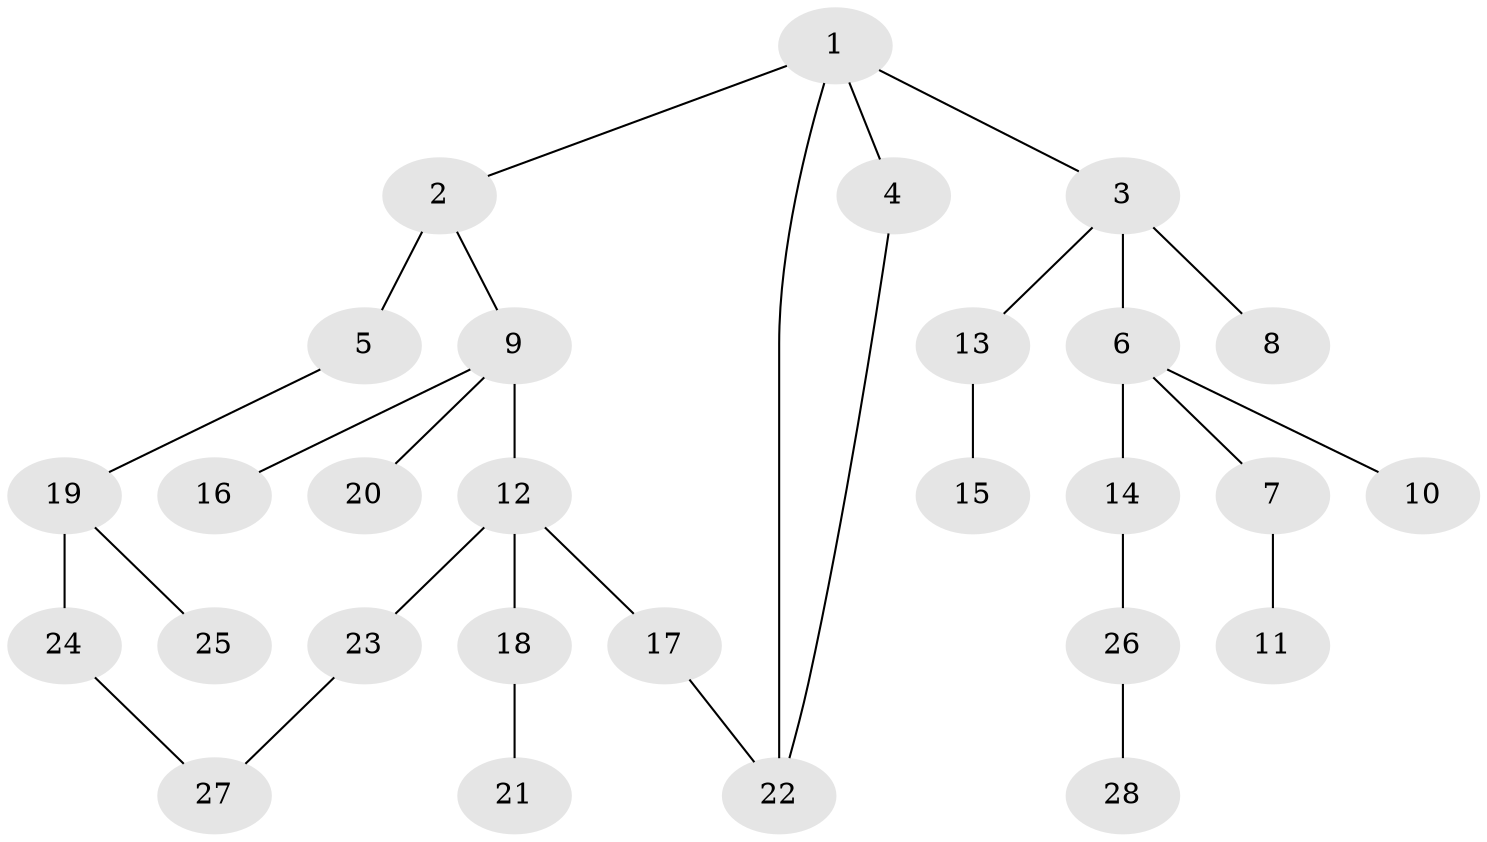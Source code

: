 // original degree distribution, {1: 0.45454545454545453, 5: 0.03636363636363636, 3: 0.14545454545454545, 4: 0.05454545454545454, 2: 0.2727272727272727, 6: 0.01818181818181818, 7: 0.01818181818181818}
// Generated by graph-tools (version 1.1) at 2025/34/03/09/25 02:34:23]
// undirected, 28 vertices, 30 edges
graph export_dot {
graph [start="1"]
  node [color=gray90,style=filled];
  1;
  2;
  3;
  4;
  5;
  6;
  7;
  8;
  9;
  10;
  11;
  12;
  13;
  14;
  15;
  16;
  17;
  18;
  19;
  20;
  21;
  22;
  23;
  24;
  25;
  26;
  27;
  28;
  1 -- 2 [weight=1.0];
  1 -- 3 [weight=1.0];
  1 -- 4 [weight=1.0];
  1 -- 22 [weight=1.0];
  2 -- 5 [weight=2.0];
  2 -- 9 [weight=1.0];
  3 -- 6 [weight=2.0];
  3 -- 8 [weight=1.0];
  3 -- 13 [weight=1.0];
  4 -- 22 [weight=1.0];
  5 -- 19 [weight=1.0];
  6 -- 7 [weight=1.0];
  6 -- 10 [weight=1.0];
  6 -- 14 [weight=1.0];
  7 -- 11 [weight=1.0];
  9 -- 12 [weight=3.0];
  9 -- 16 [weight=1.0];
  9 -- 20 [weight=1.0];
  12 -- 17 [weight=1.0];
  12 -- 18 [weight=1.0];
  12 -- 23 [weight=1.0];
  13 -- 15 [weight=1.0];
  14 -- 26 [weight=1.0];
  17 -- 22 [weight=1.0];
  18 -- 21 [weight=1.0];
  19 -- 24 [weight=2.0];
  19 -- 25 [weight=1.0];
  23 -- 27 [weight=1.0];
  24 -- 27 [weight=1.0];
  26 -- 28 [weight=1.0];
}
